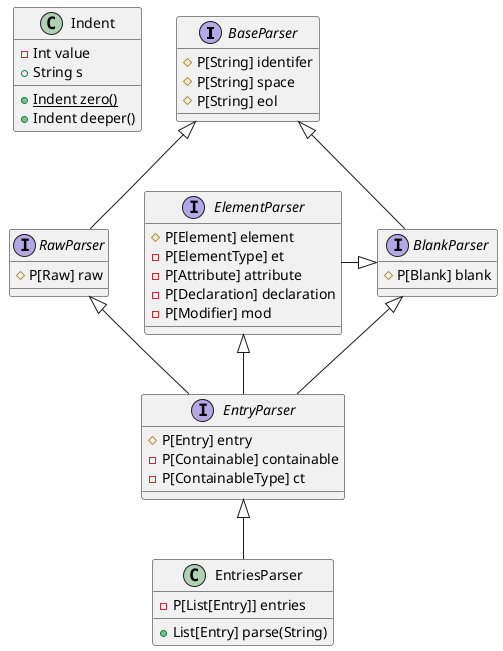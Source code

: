 @startuml

interface BaseParser {
  # P[String] identifer
  # P[String] space
  # P[String] eol
}

interface BlankParser {
  # P[Blank] blank
}

interface EntryParser {
  # P[Entry] entry
  - P[Containable] containable
  - P[ContainableType] ct
}

interface ElementParser {
  # P[Element] element
  - P[ElementType] et
  - P[Attribute] attribute
  - P[Declaration] declaration
  - P[Modifier] mod
}

interface RawParser {
  # P[Raw] raw
}

class Indent {
  - Int value
  + String s
  + Indent {static} zero()
  + Indent deeper()
}

class EntriesParser {
  + List[Entry] parse(String)
  - P[List[Entry]] entries
}

BlankParser -up-|> BaseParser
RawParser -up-|> BaseParser
ElementParser -right-|> BlankParser
EntryParser -up-|> BlankParser
EntryParser -up-|> RawParser
EntryParser -up-|> ElementParser
EntriesParser -up-|> EntryParser
BaseParser -[hidden]left-> Indent

@enduml
